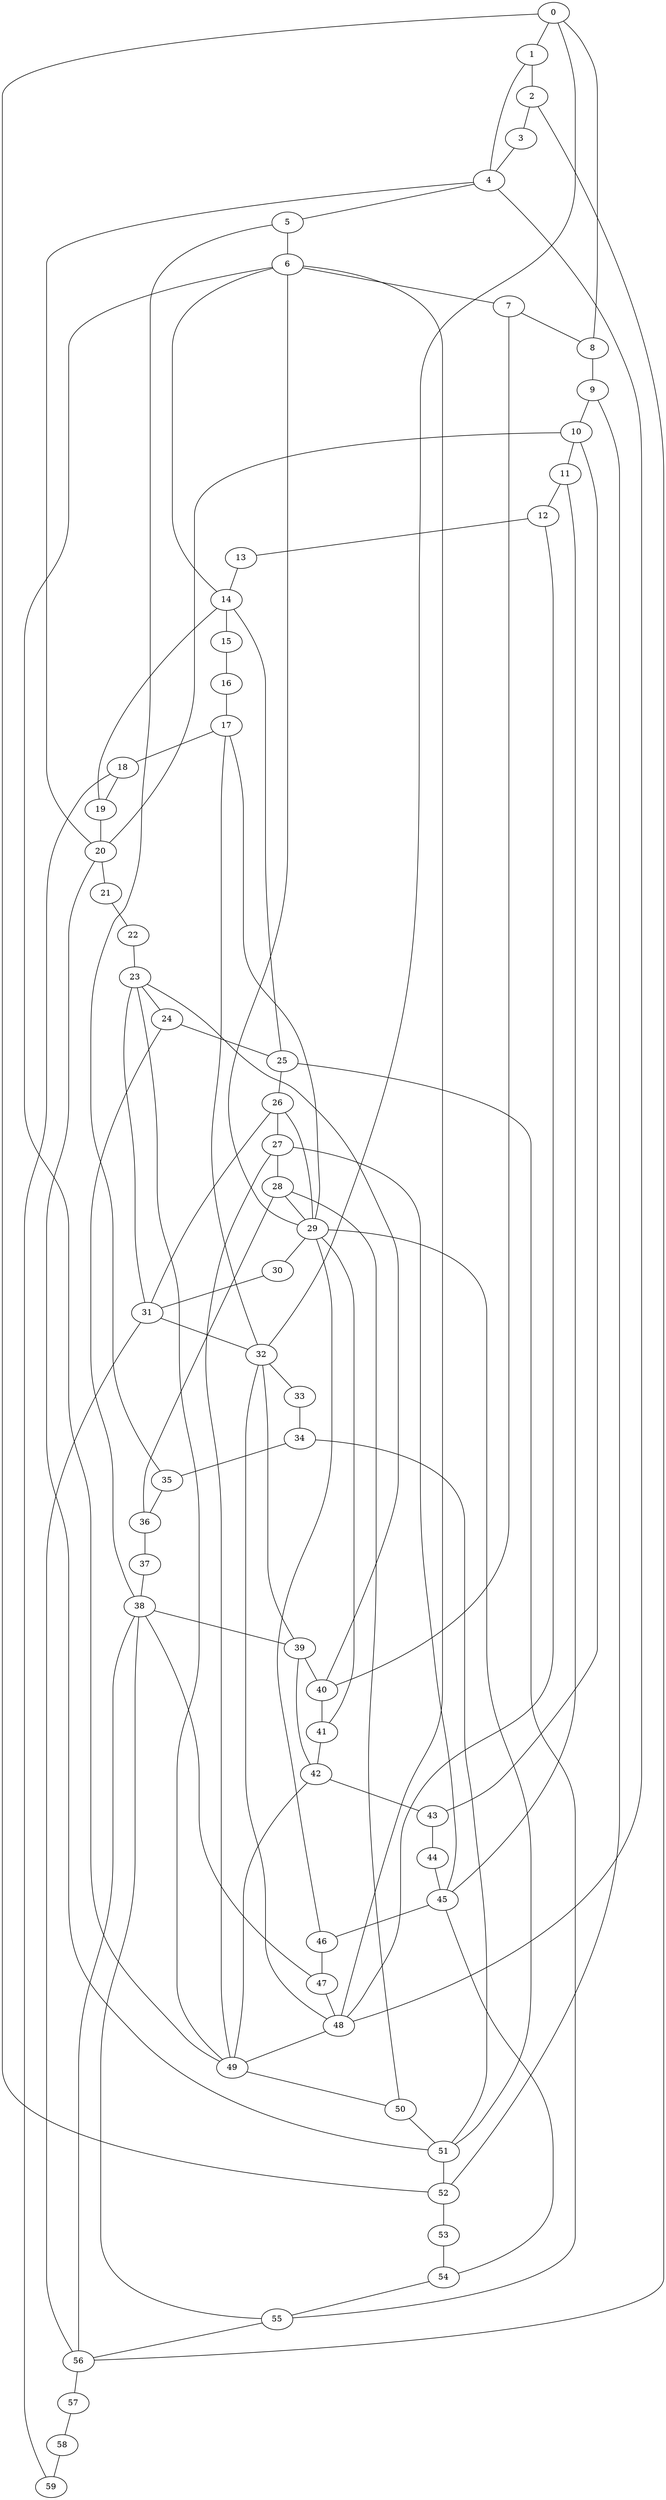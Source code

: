 
graph graphname {
    0 -- 1
0 -- 32
0 -- 8
0 -- 52
1 -- 2
1 -- 4
2 -- 3
2 -- 56
3 -- 4
4 -- 5
4 -- 48
4 -- 20
5 -- 6
5 -- 35
6 -- 7
6 -- 14
6 -- 29
6 -- 48
6 -- 49
7 -- 8
7 -- 40
8 -- 9
9 -- 10
9 -- 52
10 -- 11
10 -- 43
10 -- 20
11 -- 12
11 -- 45
12 -- 13
12 -- 48
13 -- 14
14 -- 15
14 -- 19
14 -- 25
15 -- 16
16 -- 17
17 -- 18
17 -- 29
17 -- 32
18 -- 19
18 -- 59
19 -- 20
20 -- 21
20 -- 51
21 -- 22
22 -- 23
23 -- 24
23 -- 31
23 -- 40
23 -- 49
24 -- 25
24 -- 38
25 -- 26
25 -- 55
26 -- 27
26 -- 29
26 -- 31
27 -- 28
27 -- 45
27 -- 49
28 -- 29
28 -- 50
28 -- 36
29 -- 30
29 -- 46
29 -- 51
29 -- 41
30 -- 31
31 -- 32
31 -- 56
32 -- 33
32 -- 39
32 -- 48
33 -- 34
34 -- 35
34 -- 51
35 -- 36
36 -- 37
37 -- 38
38 -- 39
38 -- 55
38 -- 56
38 -- 47
39 -- 40
39 -- 42
40 -- 41
41 -- 42
42 -- 43
42 -- 49
43 -- 44
44 -- 45
45 -- 46
45 -- 54
46 -- 47
47 -- 48
48 -- 49
49 -- 50
50 -- 51
51 -- 52
52 -- 53
53 -- 54
54 -- 55
55 -- 56
56 -- 57
57 -- 58
58 -- 59

}
